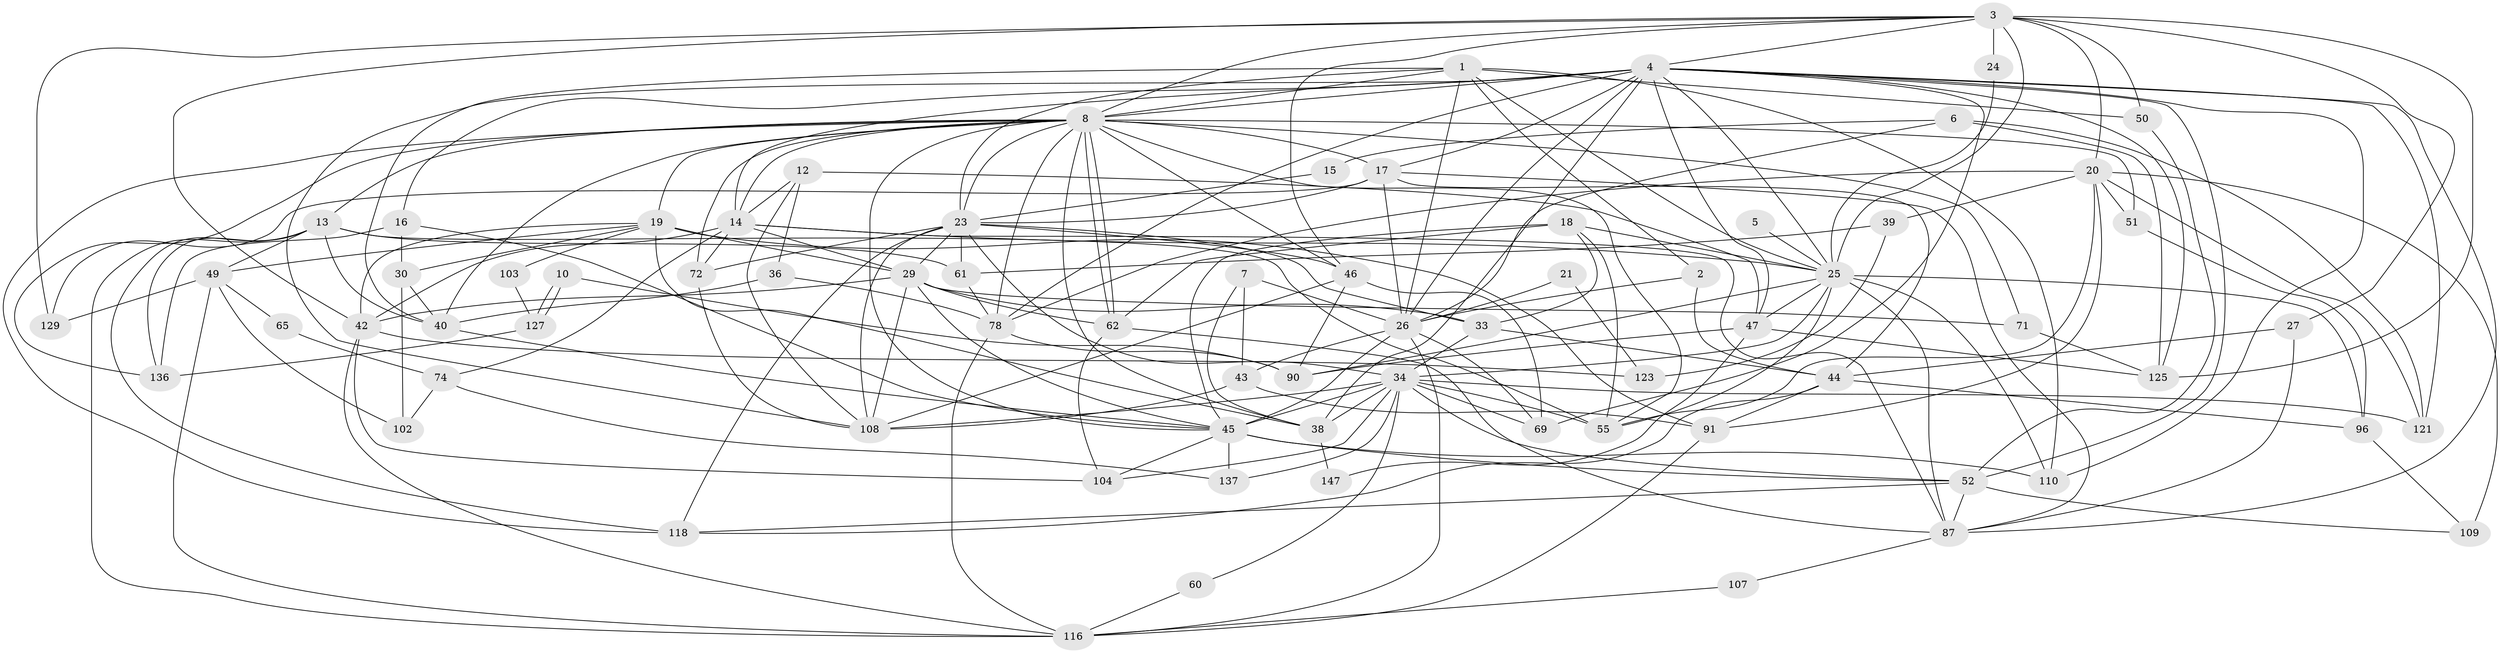 // original degree distribution, {6: 0.08163265306122448, 3: 0.2585034013605442, 4: 0.272108843537415, 5: 0.2108843537414966, 2: 0.1360544217687075, 9: 0.006802721088435374, 7: 0.013605442176870748, 8: 0.02040816326530612}
// Generated by graph-tools (version 1.1) at 2025/18/03/04/25 18:18:35]
// undirected, 73 vertices, 205 edges
graph export_dot {
graph [start="1"]
  node [color=gray90,style=filled];
  1 [super="+144+22"];
  2;
  3 [super="+28+115"];
  4 [super="+9+89+64"];
  5;
  6;
  7;
  8 [super="+106+35+31+11"];
  10;
  12;
  13 [super="+117+124"];
  14 [super="+133"];
  15;
  16 [super="+138"];
  17 [super="+132+120+88"];
  18 [super="+126"];
  19 [super="+32"];
  20 [super="+139"];
  21;
  23 [super="+82+41"];
  24;
  25 [super="+93+98+68"];
  26 [super="+53+112"];
  27;
  29 [super="+95"];
  30 [super="+37"];
  33 [super="+66"];
  34 [super="+79+58+59"];
  36;
  38 [super="+48"];
  39;
  40 [super="+135"];
  42 [super="+94"];
  43;
  44 [super="+111"];
  45 [super="+122+80"];
  46 [super="+83"];
  47;
  49;
  50;
  51;
  52 [super="+101+140+142"];
  55 [super="+84"];
  60;
  61 [super="+76"];
  62 [super="+75"];
  65;
  69;
  71 [super="+77"];
  72;
  74;
  78 [super="+143"];
  87 [super="+100+114"];
  90 [super="+130"];
  91 [super="+97"];
  96;
  102;
  103;
  104;
  107;
  108;
  109;
  110 [super="+128"];
  116;
  118 [super="+134"];
  121;
  123;
  125;
  127;
  129;
  136;
  137;
  147;
  1 -- 8;
  1 -- 40;
  1 -- 26 [weight=2];
  1 -- 2;
  1 -- 25;
  1 -- 110 [weight=2];
  1 -- 50;
  1 -- 23;
  2 -- 44;
  2 -- 26;
  3 -- 8;
  3 -- 24;
  3 -- 27;
  3 -- 125;
  3 -- 129;
  3 -- 50;
  3 -- 25;
  3 -- 4;
  3 -- 46;
  3 -- 42;
  3 -- 20;
  4 -- 52;
  4 -- 125;
  4 -- 14;
  4 -- 26;
  4 -- 8;
  4 -- 121;
  4 -- 38 [weight=2];
  4 -- 69;
  4 -- 108;
  4 -- 47;
  4 -- 17;
  4 -- 25;
  4 -- 87;
  4 -- 16;
  4 -- 110;
  4 -- 78;
  5 -- 25 [weight=2];
  6 -- 121;
  6 -- 125;
  6 -- 15;
  6 -- 26;
  7 -- 43;
  7 -- 38;
  7 -- 26;
  8 -- 62 [weight=2];
  8 -- 62;
  8 -- 19 [weight=2];
  8 -- 118;
  8 -- 40;
  8 -- 71 [weight=2];
  8 -- 38;
  8 -- 136;
  8 -- 13 [weight=2];
  8 -- 72;
  8 -- 46 [weight=2];
  8 -- 17;
  8 -- 51;
  8 -- 55;
  8 -- 23;
  8 -- 14;
  8 -- 45;
  8 -- 78;
  10 -- 127;
  10 -- 127;
  10 -- 90;
  12 -- 36;
  12 -- 108;
  12 -- 47;
  12 -- 14;
  13 -- 136;
  13 -- 118;
  13 -- 49;
  13 -- 116;
  13 -- 40;
  13 -- 55;
  13 -- 61;
  14 -- 72;
  14 -- 74;
  14 -- 87;
  14 -- 29;
  14 -- 25;
  14 -- 42;
  15 -- 23;
  16 -- 45;
  16 -- 136;
  16 -- 30;
  17 -- 129;
  17 -- 44;
  17 -- 87;
  17 -- 26;
  17 -- 23;
  18 -- 62 [weight=2];
  18 -- 33;
  18 -- 25;
  18 -- 55;
  18 -- 45;
  19 -- 38;
  19 -- 29;
  19 -- 103;
  19 -- 49;
  19 -- 42;
  19 -- 91;
  19 -- 30;
  20 -- 55;
  20 -- 109;
  20 -- 51;
  20 -- 39;
  20 -- 121;
  20 -- 78;
  20 -- 91;
  21 -- 123;
  21 -- 26;
  23 -- 108;
  23 -- 72;
  23 -- 33;
  23 -- 61;
  23 -- 118;
  23 -- 29;
  23 -- 34;
  23 -- 46;
  24 -- 25;
  25 -- 47;
  25 -- 96;
  25 -- 55;
  25 -- 34;
  25 -- 90;
  25 -- 87;
  25 -- 110;
  26 -- 69;
  26 -- 116;
  26 -- 43;
  26 -- 45;
  27 -- 44;
  27 -- 87;
  29 -- 42;
  29 -- 71;
  29 -- 108;
  29 -- 33;
  29 -- 62;
  29 -- 45;
  30 -- 102;
  30 -- 40;
  33 -- 34;
  33 -- 44;
  34 -- 60;
  34 -- 137;
  34 -- 104;
  34 -- 121;
  34 -- 55;
  34 -- 69;
  34 -- 108;
  34 -- 38;
  34 -- 52;
  34 -- 45;
  36 -- 78;
  36 -- 40;
  38 -- 147;
  39 -- 61;
  39 -- 123;
  40 -- 45;
  42 -- 123;
  42 -- 116;
  42 -- 104;
  43 -- 108;
  43 -- 91;
  44 -- 96;
  44 -- 91;
  44 -- 118;
  45 -- 110 [weight=2];
  45 -- 52 [weight=2];
  45 -- 104;
  45 -- 137;
  46 -- 69;
  46 -- 90;
  46 -- 108;
  47 -- 90;
  47 -- 125;
  47 -- 147;
  49 -- 116;
  49 -- 129;
  49 -- 65;
  49 -- 102;
  50 -- 52;
  51 -- 96;
  52 -- 118;
  52 -- 109;
  52 -- 87;
  60 -- 116;
  61 -- 78 [weight=2];
  62 -- 87;
  62 -- 104;
  65 -- 74;
  71 -- 125;
  72 -- 108;
  74 -- 137;
  74 -- 102;
  78 -- 116;
  78 -- 90;
  87 -- 107;
  91 -- 116;
  96 -- 109;
  103 -- 127;
  107 -- 116;
  127 -- 136;
}
